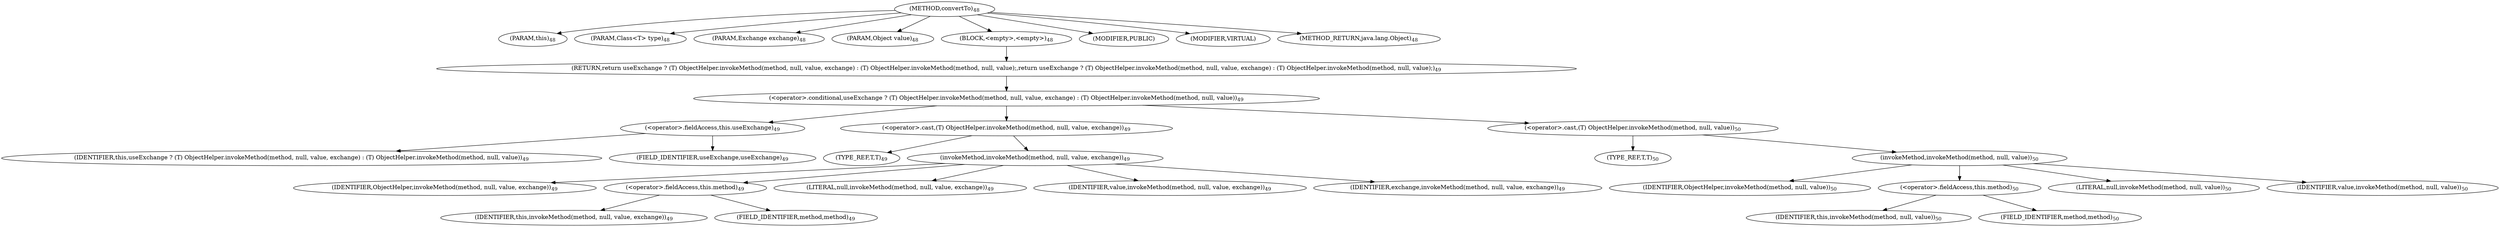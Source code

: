 digraph "convertTo" {  
"72" [label = <(METHOD,convertTo)<SUB>48</SUB>> ]
"73" [label = <(PARAM,this)<SUB>48</SUB>> ]
"74" [label = <(PARAM,Class&lt;T&gt; type)<SUB>48</SUB>> ]
"75" [label = <(PARAM,Exchange exchange)<SUB>48</SUB>> ]
"76" [label = <(PARAM,Object value)<SUB>48</SUB>> ]
"77" [label = <(BLOCK,&lt;empty&gt;,&lt;empty&gt;)<SUB>48</SUB>> ]
"78" [label = <(RETURN,return useExchange ? (T) ObjectHelper.invokeMethod(method, null, value, exchange) : (T) ObjectHelper.invokeMethod(method, null, value);,return useExchange ? (T) ObjectHelper.invokeMethod(method, null, value, exchange) : (T) ObjectHelper.invokeMethod(method, null, value);)<SUB>49</SUB>> ]
"79" [label = <(&lt;operator&gt;.conditional,useExchange ? (T) ObjectHelper.invokeMethod(method, null, value, exchange) : (T) ObjectHelper.invokeMethod(method, null, value))<SUB>49</SUB>> ]
"80" [label = <(&lt;operator&gt;.fieldAccess,this.useExchange)<SUB>49</SUB>> ]
"81" [label = <(IDENTIFIER,this,useExchange ? (T) ObjectHelper.invokeMethod(method, null, value, exchange) : (T) ObjectHelper.invokeMethod(method, null, value))<SUB>49</SUB>> ]
"82" [label = <(FIELD_IDENTIFIER,useExchange,useExchange)<SUB>49</SUB>> ]
"83" [label = <(&lt;operator&gt;.cast,(T) ObjectHelper.invokeMethod(method, null, value, exchange))<SUB>49</SUB>> ]
"84" [label = <(TYPE_REF,T,T)<SUB>49</SUB>> ]
"85" [label = <(invokeMethod,invokeMethod(method, null, value, exchange))<SUB>49</SUB>> ]
"86" [label = <(IDENTIFIER,ObjectHelper,invokeMethod(method, null, value, exchange))<SUB>49</SUB>> ]
"87" [label = <(&lt;operator&gt;.fieldAccess,this.method)<SUB>49</SUB>> ]
"88" [label = <(IDENTIFIER,this,invokeMethod(method, null, value, exchange))<SUB>49</SUB>> ]
"89" [label = <(FIELD_IDENTIFIER,method,method)<SUB>49</SUB>> ]
"90" [label = <(LITERAL,null,invokeMethod(method, null, value, exchange))<SUB>49</SUB>> ]
"91" [label = <(IDENTIFIER,value,invokeMethod(method, null, value, exchange))<SUB>49</SUB>> ]
"92" [label = <(IDENTIFIER,exchange,invokeMethod(method, null, value, exchange))<SUB>49</SUB>> ]
"93" [label = <(&lt;operator&gt;.cast,(T) ObjectHelper.invokeMethod(method, null, value))<SUB>50</SUB>> ]
"94" [label = <(TYPE_REF,T,T)<SUB>50</SUB>> ]
"95" [label = <(invokeMethod,invokeMethod(method, null, value))<SUB>50</SUB>> ]
"96" [label = <(IDENTIFIER,ObjectHelper,invokeMethod(method, null, value))<SUB>50</SUB>> ]
"97" [label = <(&lt;operator&gt;.fieldAccess,this.method)<SUB>50</SUB>> ]
"98" [label = <(IDENTIFIER,this,invokeMethod(method, null, value))<SUB>50</SUB>> ]
"99" [label = <(FIELD_IDENTIFIER,method,method)<SUB>50</SUB>> ]
"100" [label = <(LITERAL,null,invokeMethod(method, null, value))<SUB>50</SUB>> ]
"101" [label = <(IDENTIFIER,value,invokeMethod(method, null, value))<SUB>50</SUB>> ]
"102" [label = <(MODIFIER,PUBLIC)> ]
"103" [label = <(MODIFIER,VIRTUAL)> ]
"104" [label = <(METHOD_RETURN,java.lang.Object)<SUB>48</SUB>> ]
  "72" -> "73" 
  "72" -> "74" 
  "72" -> "75" 
  "72" -> "76" 
  "72" -> "77" 
  "72" -> "102" 
  "72" -> "103" 
  "72" -> "104" 
  "77" -> "78" 
  "78" -> "79" 
  "79" -> "80" 
  "79" -> "83" 
  "79" -> "93" 
  "80" -> "81" 
  "80" -> "82" 
  "83" -> "84" 
  "83" -> "85" 
  "85" -> "86" 
  "85" -> "87" 
  "85" -> "90" 
  "85" -> "91" 
  "85" -> "92" 
  "87" -> "88" 
  "87" -> "89" 
  "93" -> "94" 
  "93" -> "95" 
  "95" -> "96" 
  "95" -> "97" 
  "95" -> "100" 
  "95" -> "101" 
  "97" -> "98" 
  "97" -> "99" 
}
